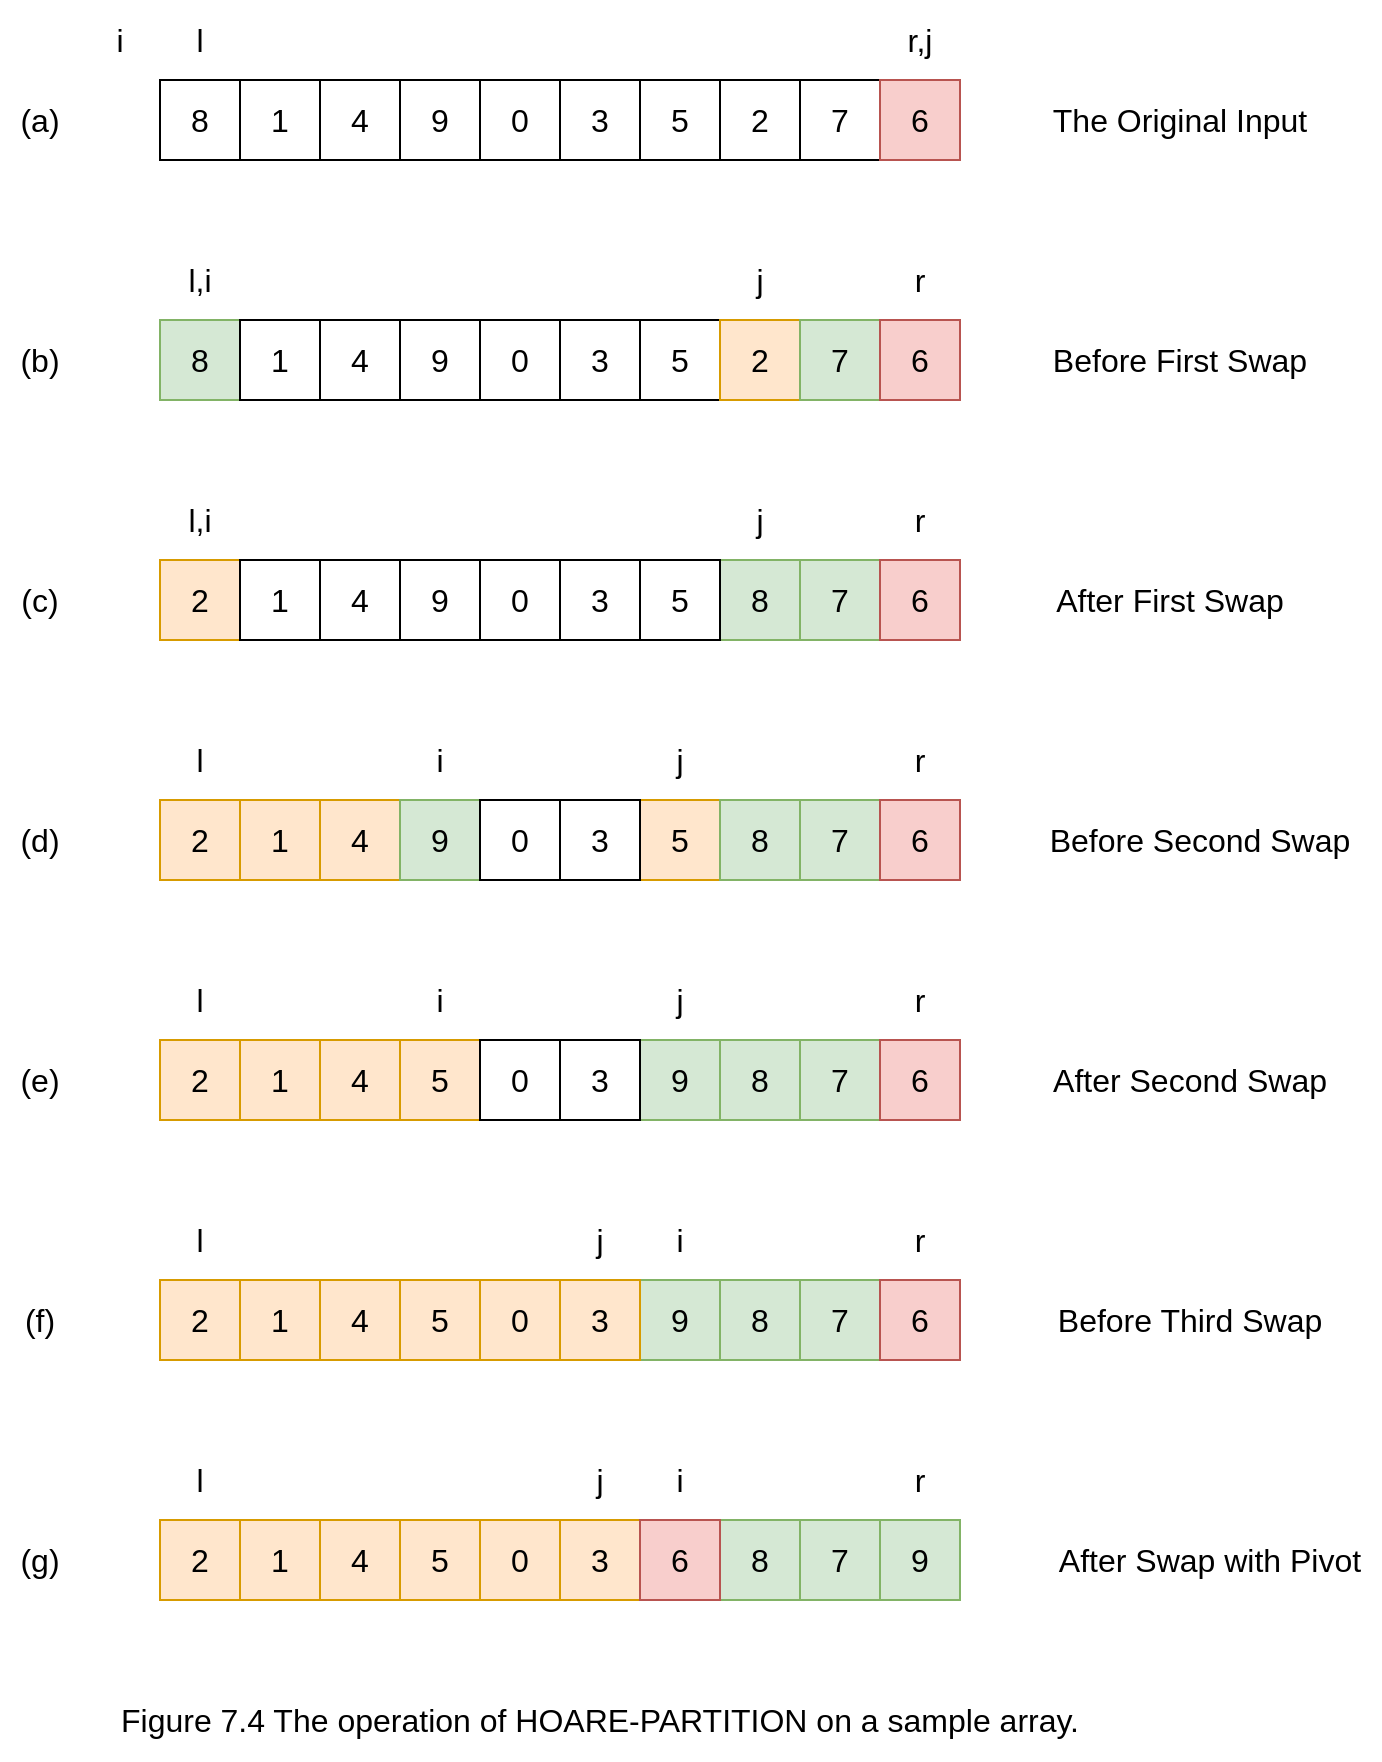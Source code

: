 <mxfile version="19.0.3" type="device"><diagram id="VGYIq6DawrxWcNHKEecd" name="第 1 页"><mxGraphModel dx="1219" dy="790" grid="1" gridSize="10" guides="1" tooltips="1" connect="0" arrows="0" fold="1" page="1" pageScale="1" pageWidth="827" pageHeight="1169" math="0" shadow="0"><root><mxCell id="0"/><mxCell id="1" parent="0"/><mxCell id="XF5tO8WvVScoSQvZkB6W-193" value="Figure 7.4 The operation of HOARE-PARTITION on a sample array." style="text;html=1;strokeColor=none;fillColor=none;align=center;verticalAlign=middle;whiteSpace=wrap;rounded=0;fontSize=16;" parent="1" vertex="1"><mxGeometry x="120" y="920" width="520" height="40" as="geometry"/></mxCell><mxCell id="UwFuKOZhKcGFftRQZ9oK-1" value="8" style="rounded=0;whiteSpace=wrap;html=1;fontSize=16;" parent="1" vertex="1"><mxGeometry x="160" y="120" width="40" height="40" as="geometry"/></mxCell><mxCell id="UwFuKOZhKcGFftRQZ9oK-2" value="4" style="rounded=0;whiteSpace=wrap;html=1;fontSize=16;" parent="1" vertex="1"><mxGeometry x="240" y="120" width="40" height="40" as="geometry"/></mxCell><mxCell id="UwFuKOZhKcGFftRQZ9oK-3" value="9" style="rounded=0;whiteSpace=wrap;html=1;fontSize=16;" parent="1" vertex="1"><mxGeometry x="280" y="120" width="40" height="40" as="geometry"/></mxCell><mxCell id="UwFuKOZhKcGFftRQZ9oK-4" value="0" style="rounded=0;whiteSpace=wrap;html=1;fontSize=16;" parent="1" vertex="1"><mxGeometry x="320" y="120" width="40" height="40" as="geometry"/></mxCell><mxCell id="UwFuKOZhKcGFftRQZ9oK-5" value="3" style="rounded=0;whiteSpace=wrap;html=1;fontSize=16;" parent="1" vertex="1"><mxGeometry x="360" y="120" width="40" height="40" as="geometry"/></mxCell><mxCell id="UwFuKOZhKcGFftRQZ9oK-6" value="5" style="rounded=0;whiteSpace=wrap;html=1;fontSize=16;" parent="1" vertex="1"><mxGeometry x="400" y="120" width="40" height="40" as="geometry"/></mxCell><mxCell id="UwFuKOZhKcGFftRQZ9oK-7" value="2" style="rounded=0;whiteSpace=wrap;html=1;fontSize=16;" parent="1" vertex="1"><mxGeometry x="440" y="120" width="40" height="40" as="geometry"/></mxCell><mxCell id="UwFuKOZhKcGFftRQZ9oK-8" value="7" style="rounded=0;whiteSpace=wrap;html=1;fontSize=16;" parent="1" vertex="1"><mxGeometry x="480" y="120" width="40" height="40" as="geometry"/></mxCell><mxCell id="UwFuKOZhKcGFftRQZ9oK-9" value="6" style="rounded=0;whiteSpace=wrap;html=1;fontSize=16;fillColor=#f8cecc;strokeColor=#b85450;" parent="1" vertex="1"><mxGeometry x="520" y="120" width="40" height="40" as="geometry"/></mxCell><mxCell id="UwFuKOZhKcGFftRQZ9oK-11" value="1" style="rounded=0;whiteSpace=wrap;html=1;fontSize=16;" parent="1" vertex="1"><mxGeometry x="200" y="120" width="40" height="40" as="geometry"/></mxCell><mxCell id="UwFuKOZhKcGFftRQZ9oK-26" value="l" style="text;html=1;strokeColor=none;fillColor=none;align=center;verticalAlign=middle;whiteSpace=wrap;rounded=0;fontSize=16;" parent="1" vertex="1"><mxGeometry x="160" y="80" width="40" height="40" as="geometry"/></mxCell><mxCell id="UwFuKOZhKcGFftRQZ9oK-27" value="i" style="text;html=1;strokeColor=none;fillColor=none;align=center;verticalAlign=middle;whiteSpace=wrap;rounded=0;fontSize=16;" parent="1" vertex="1"><mxGeometry x="120" y="80" width="40" height="40" as="geometry"/></mxCell><mxCell id="UwFuKOZhKcGFftRQZ9oK-28" value="r,j" style="text;html=1;strokeColor=none;fillColor=none;align=center;verticalAlign=middle;whiteSpace=wrap;rounded=0;fontSize=16;" parent="1" vertex="1"><mxGeometry x="520" y="80" width="40" height="40" as="geometry"/></mxCell><mxCell id="UwFuKOZhKcGFftRQZ9oK-29" value="(a)" style="text;html=1;strokeColor=none;fillColor=none;align=center;verticalAlign=middle;whiteSpace=wrap;rounded=0;fontSize=16;" parent="1" vertex="1"><mxGeometry x="80" y="120" width="40" height="40" as="geometry"/></mxCell><mxCell id="UwFuKOZhKcGFftRQZ9oK-30" value="8" style="rounded=0;whiteSpace=wrap;html=1;fontSize=16;fillColor=#d5e8d4;strokeColor=#82b366;" parent="1" vertex="1"><mxGeometry x="160" y="240" width="40" height="40" as="geometry"/></mxCell><mxCell id="UwFuKOZhKcGFftRQZ9oK-31" value="4" style="rounded=0;whiteSpace=wrap;html=1;fontSize=16;" parent="1" vertex="1"><mxGeometry x="240" y="240" width="40" height="40" as="geometry"/></mxCell><mxCell id="UwFuKOZhKcGFftRQZ9oK-32" value="9" style="rounded=0;whiteSpace=wrap;html=1;fontSize=16;" parent="1" vertex="1"><mxGeometry x="280" y="240" width="40" height="40" as="geometry"/></mxCell><mxCell id="UwFuKOZhKcGFftRQZ9oK-33" value="0" style="rounded=0;whiteSpace=wrap;html=1;fontSize=16;" parent="1" vertex="1"><mxGeometry x="320" y="240" width="40" height="40" as="geometry"/></mxCell><mxCell id="UwFuKOZhKcGFftRQZ9oK-34" value="3" style="rounded=0;whiteSpace=wrap;html=1;fontSize=16;" parent="1" vertex="1"><mxGeometry x="360" y="240" width="40" height="40" as="geometry"/></mxCell><mxCell id="UwFuKOZhKcGFftRQZ9oK-35" value="5" style="rounded=0;whiteSpace=wrap;html=1;fontSize=16;" parent="1" vertex="1"><mxGeometry x="400" y="240" width="40" height="40" as="geometry"/></mxCell><mxCell id="UwFuKOZhKcGFftRQZ9oK-36" value="2" style="rounded=0;whiteSpace=wrap;html=1;fontSize=16;fillColor=#ffe6cc;strokeColor=#d79b00;" parent="1" vertex="1"><mxGeometry x="440" y="240" width="40" height="40" as="geometry"/></mxCell><mxCell id="UwFuKOZhKcGFftRQZ9oK-37" value="7" style="rounded=0;whiteSpace=wrap;html=1;fontSize=16;fillColor=#d5e8d4;strokeColor=#82b366;" parent="1" vertex="1"><mxGeometry x="480" y="240" width="40" height="40" as="geometry"/></mxCell><mxCell id="UwFuKOZhKcGFftRQZ9oK-38" value="6" style="rounded=0;whiteSpace=wrap;html=1;fontSize=16;fillColor=#f8cecc;strokeColor=#b85450;" parent="1" vertex="1"><mxGeometry x="520" y="240" width="40" height="40" as="geometry"/></mxCell><mxCell id="UwFuKOZhKcGFftRQZ9oK-39" value="1" style="rounded=0;whiteSpace=wrap;html=1;fontSize=16;" parent="1" vertex="1"><mxGeometry x="200" y="240" width="40" height="40" as="geometry"/></mxCell><mxCell id="UwFuKOZhKcGFftRQZ9oK-40" value="l,i" style="text;html=1;strokeColor=none;fillColor=none;align=center;verticalAlign=middle;whiteSpace=wrap;rounded=0;fontSize=16;" parent="1" vertex="1"><mxGeometry x="160" y="200" width="40" height="40" as="geometry"/></mxCell><mxCell id="UwFuKOZhKcGFftRQZ9oK-42" value="r" style="text;html=1;strokeColor=none;fillColor=none;align=center;verticalAlign=middle;whiteSpace=wrap;rounded=0;fontSize=16;" parent="1" vertex="1"><mxGeometry x="520" y="200" width="40" height="40" as="geometry"/></mxCell><mxCell id="UwFuKOZhKcGFftRQZ9oK-43" value="(b)" style="text;html=1;strokeColor=none;fillColor=none;align=center;verticalAlign=middle;whiteSpace=wrap;rounded=0;fontSize=16;" parent="1" vertex="1"><mxGeometry x="80" y="240" width="40" height="40" as="geometry"/></mxCell><mxCell id="UwFuKOZhKcGFftRQZ9oK-44" value="j" style="text;html=1;strokeColor=none;fillColor=none;align=center;verticalAlign=middle;whiteSpace=wrap;rounded=0;fontSize=16;" parent="1" vertex="1"><mxGeometry x="440" y="200" width="40" height="40" as="geometry"/></mxCell><mxCell id="UwFuKOZhKcGFftRQZ9oK-45" value="2" style="rounded=0;whiteSpace=wrap;html=1;fontSize=16;fillColor=#ffe6cc;strokeColor=#d79b00;" parent="1" vertex="1"><mxGeometry x="160" y="360" width="40" height="40" as="geometry"/></mxCell><mxCell id="UwFuKOZhKcGFftRQZ9oK-46" value="4" style="rounded=0;whiteSpace=wrap;html=1;fontSize=16;" parent="1" vertex="1"><mxGeometry x="240" y="360" width="40" height="40" as="geometry"/></mxCell><mxCell id="UwFuKOZhKcGFftRQZ9oK-47" value="9" style="rounded=0;whiteSpace=wrap;html=1;fontSize=16;" parent="1" vertex="1"><mxGeometry x="280" y="360" width="40" height="40" as="geometry"/></mxCell><mxCell id="UwFuKOZhKcGFftRQZ9oK-48" value="0" style="rounded=0;whiteSpace=wrap;html=1;fontSize=16;" parent="1" vertex="1"><mxGeometry x="320" y="360" width="40" height="40" as="geometry"/></mxCell><mxCell id="UwFuKOZhKcGFftRQZ9oK-49" value="3" style="rounded=0;whiteSpace=wrap;html=1;fontSize=16;" parent="1" vertex="1"><mxGeometry x="360" y="360" width="40" height="40" as="geometry"/></mxCell><mxCell id="UwFuKOZhKcGFftRQZ9oK-51" value="8" style="rounded=0;whiteSpace=wrap;html=1;fontSize=16;fillColor=#d5e8d4;strokeColor=#82b366;" parent="1" vertex="1"><mxGeometry x="440" y="360" width="40" height="40" as="geometry"/></mxCell><mxCell id="UwFuKOZhKcGFftRQZ9oK-50" value="5" style="rounded=0;whiteSpace=wrap;html=1;fontSize=16;" parent="1" vertex="1"><mxGeometry x="400" y="360" width="40" height="40" as="geometry"/></mxCell><mxCell id="UwFuKOZhKcGFftRQZ9oK-52" value="7" style="rounded=0;whiteSpace=wrap;html=1;fontSize=16;fillColor=#d5e8d4;strokeColor=#82b366;" parent="1" vertex="1"><mxGeometry x="480" y="360" width="40" height="40" as="geometry"/></mxCell><mxCell id="UwFuKOZhKcGFftRQZ9oK-53" value="6" style="rounded=0;whiteSpace=wrap;html=1;fontSize=16;fillColor=#f8cecc;strokeColor=#b85450;" parent="1" vertex="1"><mxGeometry x="520" y="360" width="40" height="40" as="geometry"/></mxCell><mxCell id="UwFuKOZhKcGFftRQZ9oK-54" value="1" style="rounded=0;whiteSpace=wrap;html=1;fontSize=16;" parent="1" vertex="1"><mxGeometry x="200" y="360" width="40" height="40" as="geometry"/></mxCell><mxCell id="UwFuKOZhKcGFftRQZ9oK-55" value="l,i" style="text;html=1;strokeColor=none;fillColor=none;align=center;verticalAlign=middle;whiteSpace=wrap;rounded=0;fontSize=16;" parent="1" vertex="1"><mxGeometry x="160" y="320" width="40" height="40" as="geometry"/></mxCell><mxCell id="UwFuKOZhKcGFftRQZ9oK-56" value="r" style="text;html=1;strokeColor=none;fillColor=none;align=center;verticalAlign=middle;whiteSpace=wrap;rounded=0;fontSize=16;" parent="1" vertex="1"><mxGeometry x="520" y="320" width="40" height="40" as="geometry"/></mxCell><mxCell id="UwFuKOZhKcGFftRQZ9oK-57" value="(c)" style="text;html=1;strokeColor=none;fillColor=none;align=center;verticalAlign=middle;whiteSpace=wrap;rounded=0;fontSize=16;" parent="1" vertex="1"><mxGeometry x="80" y="360" width="40" height="40" as="geometry"/></mxCell><mxCell id="UwFuKOZhKcGFftRQZ9oK-58" value="j" style="text;html=1;strokeColor=none;fillColor=none;align=center;verticalAlign=middle;whiteSpace=wrap;rounded=0;fontSize=16;" parent="1" vertex="1"><mxGeometry x="440" y="320" width="40" height="40" as="geometry"/></mxCell><mxCell id="UwFuKOZhKcGFftRQZ9oK-59" value="2" style="rounded=0;whiteSpace=wrap;html=1;fontSize=16;fillColor=#ffe6cc;strokeColor=#d79b00;" parent="1" vertex="1"><mxGeometry x="160" y="480" width="40" height="40" as="geometry"/></mxCell><mxCell id="UwFuKOZhKcGFftRQZ9oK-60" value="4" style="rounded=0;whiteSpace=wrap;html=1;fontSize=16;fillColor=#ffe6cc;strokeColor=#d79b00;" parent="1" vertex="1"><mxGeometry x="240" y="480" width="40" height="40" as="geometry"/></mxCell><mxCell id="UwFuKOZhKcGFftRQZ9oK-61" value="9" style="rounded=0;whiteSpace=wrap;html=1;fontSize=16;fillColor=#d5e8d4;strokeColor=#82b366;" parent="1" vertex="1"><mxGeometry x="280" y="480" width="40" height="40" as="geometry"/></mxCell><mxCell id="UwFuKOZhKcGFftRQZ9oK-62" value="0" style="rounded=0;whiteSpace=wrap;html=1;fontSize=16;" parent="1" vertex="1"><mxGeometry x="320" y="480" width="40" height="40" as="geometry"/></mxCell><mxCell id="UwFuKOZhKcGFftRQZ9oK-64" value="5" style="rounded=0;whiteSpace=wrap;html=1;fontSize=16;fillColor=#ffe6cc;strokeColor=#d79b00;" parent="1" vertex="1"><mxGeometry x="400" y="480" width="40" height="40" as="geometry"/></mxCell><mxCell id="UwFuKOZhKcGFftRQZ9oK-63" value="3" style="rounded=0;whiteSpace=wrap;html=1;fontSize=16;" parent="1" vertex="1"><mxGeometry x="360" y="480" width="40" height="40" as="geometry"/></mxCell><mxCell id="UwFuKOZhKcGFftRQZ9oK-65" value="8" style="rounded=0;whiteSpace=wrap;html=1;fontSize=16;fillColor=#d5e8d4;strokeColor=#82b366;" parent="1" vertex="1"><mxGeometry x="440" y="480" width="40" height="40" as="geometry"/></mxCell><mxCell id="UwFuKOZhKcGFftRQZ9oK-66" value="7" style="rounded=0;whiteSpace=wrap;html=1;fontSize=16;fillColor=#d5e8d4;strokeColor=#82b366;" parent="1" vertex="1"><mxGeometry x="480" y="480" width="40" height="40" as="geometry"/></mxCell><mxCell id="UwFuKOZhKcGFftRQZ9oK-67" value="6" style="rounded=0;whiteSpace=wrap;html=1;fontSize=16;fillColor=#f8cecc;strokeColor=#b85450;" parent="1" vertex="1"><mxGeometry x="520" y="480" width="40" height="40" as="geometry"/></mxCell><mxCell id="UwFuKOZhKcGFftRQZ9oK-68" value="1" style="rounded=0;whiteSpace=wrap;html=1;fontSize=16;fillColor=#ffe6cc;strokeColor=#d79b00;" parent="1" vertex="1"><mxGeometry x="200" y="480" width="40" height="40" as="geometry"/></mxCell><mxCell id="UwFuKOZhKcGFftRQZ9oK-69" value="l" style="text;html=1;strokeColor=none;fillColor=none;align=center;verticalAlign=middle;whiteSpace=wrap;rounded=0;fontSize=16;" parent="1" vertex="1"><mxGeometry x="160" y="440" width="40" height="40" as="geometry"/></mxCell><mxCell id="UwFuKOZhKcGFftRQZ9oK-70" value="r" style="text;html=1;strokeColor=none;fillColor=none;align=center;verticalAlign=middle;whiteSpace=wrap;rounded=0;fontSize=16;" parent="1" vertex="1"><mxGeometry x="520" y="440" width="40" height="40" as="geometry"/></mxCell><mxCell id="UwFuKOZhKcGFftRQZ9oK-71" value="(d)" style="text;html=1;strokeColor=none;fillColor=none;align=center;verticalAlign=middle;whiteSpace=wrap;rounded=0;fontSize=16;" parent="1" vertex="1"><mxGeometry x="80" y="480" width="40" height="40" as="geometry"/></mxCell><mxCell id="UwFuKOZhKcGFftRQZ9oK-72" value="j" style="text;html=1;strokeColor=none;fillColor=none;align=center;verticalAlign=middle;whiteSpace=wrap;rounded=0;fontSize=16;" parent="1" vertex="1"><mxGeometry x="400" y="440" width="40" height="40" as="geometry"/></mxCell><mxCell id="UwFuKOZhKcGFftRQZ9oK-73" value="&lt;font style=&quot;font-size: 16px;&quot;&gt;The Original Input&lt;/font&gt;" style="text;html=1;strokeColor=none;fillColor=none;align=center;verticalAlign=middle;whiteSpace=wrap;rounded=0;" parent="1" vertex="1"><mxGeometry x="600" y="120" width="140" height="40" as="geometry"/></mxCell><mxCell id="UwFuKOZhKcGFftRQZ9oK-74" value="&lt;font style=&quot;font-size: 16px;&quot;&gt;Before First Swap&lt;/font&gt;" style="text;html=1;strokeColor=none;fillColor=none;align=center;verticalAlign=middle;whiteSpace=wrap;rounded=0;" parent="1" vertex="1"><mxGeometry x="600" y="240" width="140" height="40" as="geometry"/></mxCell><mxCell id="UwFuKOZhKcGFftRQZ9oK-75" value="&lt;font style=&quot;font-size: 16px;&quot;&gt;After First Swap&lt;/font&gt;" style="text;html=1;strokeColor=none;fillColor=none;align=center;verticalAlign=middle;whiteSpace=wrap;rounded=0;" parent="1" vertex="1"><mxGeometry x="600" y="360" width="130" height="40" as="geometry"/></mxCell><mxCell id="UwFuKOZhKcGFftRQZ9oK-77" value="&lt;font style=&quot;font-size: 16px;&quot;&gt;Before Second Swap&lt;/font&gt;" style="text;html=1;strokeColor=none;fillColor=none;align=center;verticalAlign=middle;whiteSpace=wrap;rounded=0;" parent="1" vertex="1"><mxGeometry x="600" y="480" width="160" height="40" as="geometry"/></mxCell><mxCell id="UwFuKOZhKcGFftRQZ9oK-78" value="i" style="text;html=1;strokeColor=none;fillColor=none;align=center;verticalAlign=middle;whiteSpace=wrap;rounded=0;fontSize=16;" parent="1" vertex="1"><mxGeometry x="280" y="440" width="40" height="40" as="geometry"/></mxCell><mxCell id="UwFuKOZhKcGFftRQZ9oK-79" value="2" style="rounded=0;whiteSpace=wrap;html=1;fontSize=16;fillColor=#ffe6cc;strokeColor=#d79b00;" parent="1" vertex="1"><mxGeometry x="160" y="600" width="40" height="40" as="geometry"/></mxCell><mxCell id="UwFuKOZhKcGFftRQZ9oK-80" value="4" style="rounded=0;whiteSpace=wrap;html=1;fontSize=16;fillColor=#ffe6cc;strokeColor=#d79b00;" parent="1" vertex="1"><mxGeometry x="240" y="600" width="40" height="40" as="geometry"/></mxCell><mxCell id="UwFuKOZhKcGFftRQZ9oK-81" value="9" style="rounded=0;whiteSpace=wrap;html=1;fontSize=16;fillColor=#d5e8d4;strokeColor=#82b366;" parent="1" vertex="1"><mxGeometry x="400" y="600" width="40" height="40" as="geometry"/></mxCell><mxCell id="UwFuKOZhKcGFftRQZ9oK-84" value="5" style="rounded=0;whiteSpace=wrap;html=1;fontSize=16;fillColor=#ffe6cc;strokeColor=#d79b00;" parent="1" vertex="1"><mxGeometry x="280" y="600" width="40" height="40" as="geometry"/></mxCell><mxCell id="UwFuKOZhKcGFftRQZ9oK-82" value="0" style="rounded=0;whiteSpace=wrap;html=1;fontSize=16;" parent="1" vertex="1"><mxGeometry x="320" y="600" width="40" height="40" as="geometry"/></mxCell><mxCell id="UwFuKOZhKcGFftRQZ9oK-83" value="3" style="rounded=0;whiteSpace=wrap;html=1;fontSize=16;" parent="1" vertex="1"><mxGeometry x="360" y="600" width="40" height="40" as="geometry"/></mxCell><mxCell id="UwFuKOZhKcGFftRQZ9oK-85" value="8" style="rounded=0;whiteSpace=wrap;html=1;fontSize=16;fillColor=#d5e8d4;strokeColor=#82b366;" parent="1" vertex="1"><mxGeometry x="440" y="600" width="40" height="40" as="geometry"/></mxCell><mxCell id="UwFuKOZhKcGFftRQZ9oK-86" value="7" style="rounded=0;whiteSpace=wrap;html=1;fontSize=16;fillColor=#d5e8d4;strokeColor=#82b366;" parent="1" vertex="1"><mxGeometry x="480" y="600" width="40" height="40" as="geometry"/></mxCell><mxCell id="UwFuKOZhKcGFftRQZ9oK-87" value="6" style="rounded=0;whiteSpace=wrap;html=1;fontSize=16;fillColor=#f8cecc;strokeColor=#b85450;" parent="1" vertex="1"><mxGeometry x="520" y="600" width="40" height="40" as="geometry"/></mxCell><mxCell id="UwFuKOZhKcGFftRQZ9oK-88" value="1" style="rounded=0;whiteSpace=wrap;html=1;fontSize=16;fillColor=#ffe6cc;strokeColor=#d79b00;" parent="1" vertex="1"><mxGeometry x="200" y="600" width="40" height="40" as="geometry"/></mxCell><mxCell id="UwFuKOZhKcGFftRQZ9oK-89" value="l" style="text;html=1;strokeColor=none;fillColor=none;align=center;verticalAlign=middle;whiteSpace=wrap;rounded=0;fontSize=16;" parent="1" vertex="1"><mxGeometry x="160" y="560" width="40" height="40" as="geometry"/></mxCell><mxCell id="UwFuKOZhKcGFftRQZ9oK-90" value="r" style="text;html=1;strokeColor=none;fillColor=none;align=center;verticalAlign=middle;whiteSpace=wrap;rounded=0;fontSize=16;" parent="1" vertex="1"><mxGeometry x="520" y="560" width="40" height="40" as="geometry"/></mxCell><mxCell id="UwFuKOZhKcGFftRQZ9oK-91" value="(e)" style="text;html=1;strokeColor=none;fillColor=none;align=center;verticalAlign=middle;whiteSpace=wrap;rounded=0;fontSize=16;" parent="1" vertex="1"><mxGeometry x="80" y="600" width="40" height="40" as="geometry"/></mxCell><mxCell id="UwFuKOZhKcGFftRQZ9oK-92" value="j" style="text;html=1;strokeColor=none;fillColor=none;align=center;verticalAlign=middle;whiteSpace=wrap;rounded=0;fontSize=16;" parent="1" vertex="1"><mxGeometry x="400" y="560" width="40" height="40" as="geometry"/></mxCell><mxCell id="UwFuKOZhKcGFftRQZ9oK-93" value="&lt;font style=&quot;font-size: 16px;&quot;&gt;After Second Swap&lt;/font&gt;" style="text;html=1;strokeColor=none;fillColor=none;align=center;verticalAlign=middle;whiteSpace=wrap;rounded=0;" parent="1" vertex="1"><mxGeometry x="600" y="600" width="150" height="40" as="geometry"/></mxCell><mxCell id="UwFuKOZhKcGFftRQZ9oK-94" value="i" style="text;html=1;strokeColor=none;fillColor=none;align=center;verticalAlign=middle;whiteSpace=wrap;rounded=0;fontSize=16;" parent="1" vertex="1"><mxGeometry x="280" y="560" width="40" height="40" as="geometry"/></mxCell><mxCell id="UwFuKOZhKcGFftRQZ9oK-95" value="2" style="rounded=0;whiteSpace=wrap;html=1;fontSize=16;fillColor=#ffe6cc;strokeColor=#d79b00;" parent="1" vertex="1"><mxGeometry x="160" y="720" width="40" height="40" as="geometry"/></mxCell><mxCell id="UwFuKOZhKcGFftRQZ9oK-96" value="4" style="rounded=0;whiteSpace=wrap;html=1;fontSize=16;fillColor=#ffe6cc;strokeColor=#d79b00;" parent="1" vertex="1"><mxGeometry x="240" y="720" width="40" height="40" as="geometry"/></mxCell><mxCell id="UwFuKOZhKcGFftRQZ9oK-97" value="9" style="rounded=0;whiteSpace=wrap;html=1;fontSize=16;fillColor=#d5e8d4;strokeColor=#82b366;" parent="1" vertex="1"><mxGeometry x="400" y="720" width="40" height="40" as="geometry"/></mxCell><mxCell id="UwFuKOZhKcGFftRQZ9oK-98" value="5" style="rounded=0;whiteSpace=wrap;html=1;fontSize=16;fillColor=#ffe6cc;strokeColor=#d79b00;" parent="1" vertex="1"><mxGeometry x="280" y="720" width="40" height="40" as="geometry"/></mxCell><mxCell id="UwFuKOZhKcGFftRQZ9oK-99" value="0" style="rounded=0;whiteSpace=wrap;html=1;fontSize=16;fillColor=#ffe6cc;strokeColor=#d79b00;" parent="1" vertex="1"><mxGeometry x="320" y="720" width="40" height="40" as="geometry"/></mxCell><mxCell id="UwFuKOZhKcGFftRQZ9oK-100" value="3" style="rounded=0;whiteSpace=wrap;html=1;fontSize=16;fillColor=#ffe6cc;strokeColor=#d79b00;" parent="1" vertex="1"><mxGeometry x="360" y="720" width="40" height="40" as="geometry"/></mxCell><mxCell id="UwFuKOZhKcGFftRQZ9oK-101" value="8" style="rounded=0;whiteSpace=wrap;html=1;fontSize=16;fillColor=#d5e8d4;strokeColor=#82b366;" parent="1" vertex="1"><mxGeometry x="440" y="720" width="40" height="40" as="geometry"/></mxCell><mxCell id="UwFuKOZhKcGFftRQZ9oK-102" value="7" style="rounded=0;whiteSpace=wrap;html=1;fontSize=16;fillColor=#d5e8d4;strokeColor=#82b366;" parent="1" vertex="1"><mxGeometry x="480" y="720" width="40" height="40" as="geometry"/></mxCell><mxCell id="UwFuKOZhKcGFftRQZ9oK-103" value="6" style="rounded=0;whiteSpace=wrap;html=1;fontSize=16;fillColor=#f8cecc;strokeColor=#b85450;" parent="1" vertex="1"><mxGeometry x="520" y="720" width="40" height="40" as="geometry"/></mxCell><mxCell id="UwFuKOZhKcGFftRQZ9oK-104" value="1" style="rounded=0;whiteSpace=wrap;html=1;fontSize=16;fillColor=#ffe6cc;strokeColor=#d79b00;" parent="1" vertex="1"><mxGeometry x="200" y="720" width="40" height="40" as="geometry"/></mxCell><mxCell id="UwFuKOZhKcGFftRQZ9oK-105" value="l" style="text;html=1;strokeColor=none;fillColor=none;align=center;verticalAlign=middle;whiteSpace=wrap;rounded=0;fontSize=16;" parent="1" vertex="1"><mxGeometry x="160" y="680" width="40" height="40" as="geometry"/></mxCell><mxCell id="UwFuKOZhKcGFftRQZ9oK-106" value="r" style="text;html=1;strokeColor=none;fillColor=none;align=center;verticalAlign=middle;whiteSpace=wrap;rounded=0;fontSize=16;" parent="1" vertex="1"><mxGeometry x="520" y="680" width="40" height="40" as="geometry"/></mxCell><mxCell id="UwFuKOZhKcGFftRQZ9oK-107" value="(f)" style="text;html=1;strokeColor=none;fillColor=none;align=center;verticalAlign=middle;whiteSpace=wrap;rounded=0;fontSize=16;" parent="1" vertex="1"><mxGeometry x="80" y="720" width="40" height="40" as="geometry"/></mxCell><mxCell id="UwFuKOZhKcGFftRQZ9oK-108" value="j" style="text;html=1;strokeColor=none;fillColor=none;align=center;verticalAlign=middle;whiteSpace=wrap;rounded=0;fontSize=16;" parent="1" vertex="1"><mxGeometry x="360" y="680" width="40" height="40" as="geometry"/></mxCell><mxCell id="UwFuKOZhKcGFftRQZ9oK-109" value="&lt;font style=&quot;font-size: 16px;&quot;&gt;Before Third Swap&lt;/font&gt;" style="text;html=1;strokeColor=none;fillColor=none;align=center;verticalAlign=middle;whiteSpace=wrap;rounded=0;" parent="1" vertex="1"><mxGeometry x="600" y="720" width="150" height="40" as="geometry"/></mxCell><mxCell id="UwFuKOZhKcGFftRQZ9oK-110" value="i" style="text;html=1;strokeColor=none;fillColor=none;align=center;verticalAlign=middle;whiteSpace=wrap;rounded=0;fontSize=16;" parent="1" vertex="1"><mxGeometry x="400" y="680" width="40" height="40" as="geometry"/></mxCell><mxCell id="UwFuKOZhKcGFftRQZ9oK-111" value="2" style="rounded=0;whiteSpace=wrap;html=1;fontSize=16;fillColor=#ffe6cc;strokeColor=#d79b00;" parent="1" vertex="1"><mxGeometry x="160" y="840" width="40" height="40" as="geometry"/></mxCell><mxCell id="UwFuKOZhKcGFftRQZ9oK-112" value="4" style="rounded=0;whiteSpace=wrap;html=1;fontSize=16;fillColor=#ffe6cc;strokeColor=#d79b00;" parent="1" vertex="1"><mxGeometry x="240" y="840" width="40" height="40" as="geometry"/></mxCell><mxCell id="UwFuKOZhKcGFftRQZ9oK-113" value="9" style="rounded=0;whiteSpace=wrap;html=1;fontSize=16;fillColor=#d5e8d4;strokeColor=#82b366;" parent="1" vertex="1"><mxGeometry x="520" y="840" width="40" height="40" as="geometry"/></mxCell><mxCell id="UwFuKOZhKcGFftRQZ9oK-114" value="5" style="rounded=0;whiteSpace=wrap;html=1;fontSize=16;fillColor=#ffe6cc;strokeColor=#d79b00;" parent="1" vertex="1"><mxGeometry x="280" y="840" width="40" height="40" as="geometry"/></mxCell><mxCell id="UwFuKOZhKcGFftRQZ9oK-115" value="0" style="rounded=0;whiteSpace=wrap;html=1;fontSize=16;fillColor=#ffe6cc;strokeColor=#d79b00;" parent="1" vertex="1"><mxGeometry x="320" y="840" width="40" height="40" as="geometry"/></mxCell><mxCell id="UwFuKOZhKcGFftRQZ9oK-116" value="3" style="rounded=0;whiteSpace=wrap;html=1;fontSize=16;fillColor=#ffe6cc;strokeColor=#d79b00;" parent="1" vertex="1"><mxGeometry x="360" y="840" width="40" height="40" as="geometry"/></mxCell><mxCell id="UwFuKOZhKcGFftRQZ9oK-117" value="8" style="rounded=0;whiteSpace=wrap;html=1;fontSize=16;fillColor=#d5e8d4;strokeColor=#82b366;" parent="1" vertex="1"><mxGeometry x="440" y="840" width="40" height="40" as="geometry"/></mxCell><mxCell id="UwFuKOZhKcGFftRQZ9oK-118" value="7" style="rounded=0;whiteSpace=wrap;html=1;fontSize=16;fillColor=#d5e8d4;strokeColor=#82b366;" parent="1" vertex="1"><mxGeometry x="480" y="840" width="40" height="40" as="geometry"/></mxCell><mxCell id="UwFuKOZhKcGFftRQZ9oK-119" value="6" style="rounded=0;whiteSpace=wrap;html=1;fontSize=16;fillColor=#f8cecc;strokeColor=#b85450;" parent="1" vertex="1"><mxGeometry x="400" y="840" width="40" height="40" as="geometry"/></mxCell><mxCell id="UwFuKOZhKcGFftRQZ9oK-120" value="1" style="rounded=0;whiteSpace=wrap;html=1;fontSize=16;fillColor=#ffe6cc;strokeColor=#d79b00;" parent="1" vertex="1"><mxGeometry x="200" y="840" width="40" height="40" as="geometry"/></mxCell><mxCell id="UwFuKOZhKcGFftRQZ9oK-121" value="l" style="text;html=1;strokeColor=none;fillColor=none;align=center;verticalAlign=middle;whiteSpace=wrap;rounded=0;fontSize=16;" parent="1" vertex="1"><mxGeometry x="160" y="800" width="40" height="40" as="geometry"/></mxCell><mxCell id="UwFuKOZhKcGFftRQZ9oK-122" value="r" style="text;html=1;strokeColor=none;fillColor=none;align=center;verticalAlign=middle;whiteSpace=wrap;rounded=0;fontSize=16;" parent="1" vertex="1"><mxGeometry x="520" y="800" width="40" height="40" as="geometry"/></mxCell><mxCell id="UwFuKOZhKcGFftRQZ9oK-123" value="(g)" style="text;html=1;strokeColor=none;fillColor=none;align=center;verticalAlign=middle;whiteSpace=wrap;rounded=0;fontSize=16;" parent="1" vertex="1"><mxGeometry x="80" y="840" width="40" height="40" as="geometry"/></mxCell><mxCell id="UwFuKOZhKcGFftRQZ9oK-124" value="j" style="text;html=1;strokeColor=none;fillColor=none;align=center;verticalAlign=middle;whiteSpace=wrap;rounded=0;fontSize=16;" parent="1" vertex="1"><mxGeometry x="360" y="800" width="40" height="40" as="geometry"/></mxCell><mxCell id="UwFuKOZhKcGFftRQZ9oK-125" value="&lt;font style=&quot;font-size: 16px;&quot;&gt;After Swap with Pivot&lt;/font&gt;" style="text;html=1;strokeColor=none;fillColor=none;align=center;verticalAlign=middle;whiteSpace=wrap;rounded=0;" parent="1" vertex="1"><mxGeometry x="600" y="840" width="170" height="40" as="geometry"/></mxCell><mxCell id="UwFuKOZhKcGFftRQZ9oK-126" value="i" style="text;html=1;strokeColor=none;fillColor=none;align=center;verticalAlign=middle;whiteSpace=wrap;rounded=0;fontSize=16;" parent="1" vertex="1"><mxGeometry x="400" y="800" width="40" height="40" as="geometry"/></mxCell></root></mxGraphModel></diagram></mxfile>